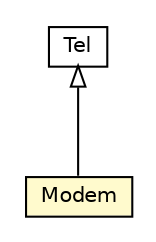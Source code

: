 #!/usr/local/bin/dot
#
# Class diagram 
# Generated by UMLGraph version R5_6-24-gf6e263 (http://www.umlgraph.org/)
#

digraph G {
	edge [fontname="Helvetica",fontsize=10,labelfontname="Helvetica",labelfontsize=10];
	node [fontname="Helvetica",fontsize=10,shape=plaintext];
	nodesep=0.25;
	ranksep=0.5;
	// org.universAAL.ontology.vcard.Modem
	c5531329 [label=<<table title="org.universAAL.ontology.vcard.Modem" border="0" cellborder="1" cellspacing="0" cellpadding="2" port="p" bgcolor="lemonChiffon" href="./Modem.html">
		<tr><td><table border="0" cellspacing="0" cellpadding="1">
<tr><td align="center" balign="center"> Modem </td></tr>
		</table></td></tr>
		</table>>, URL="./Modem.html", fontname="Helvetica", fontcolor="black", fontsize=10.0];
	// org.universAAL.ontology.vcard.Tel
	c5531330 [label=<<table title="org.universAAL.ontology.vcard.Tel" border="0" cellborder="1" cellspacing="0" cellpadding="2" port="p" href="./Tel.html">
		<tr><td><table border="0" cellspacing="0" cellpadding="1">
<tr><td align="center" balign="center"> Tel </td></tr>
		</table></td></tr>
		</table>>, URL="./Tel.html", fontname="Helvetica", fontcolor="black", fontsize=10.0];
	//org.universAAL.ontology.vcard.Modem extends org.universAAL.ontology.vcard.Tel
	c5531330:p -> c5531329:p [dir=back,arrowtail=empty];
}

